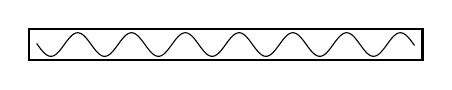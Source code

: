 \draw[thick] (-2.5,-0.2) rectangle (2.5,0.2);
\draw plot[domain=-2.4:2.4,samples=250] (\x, {0.15*sin(9.2*\x r)});